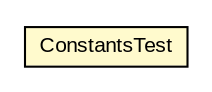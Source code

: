 #!/usr/local/bin/dot
#
# Class diagram 
# Generated by UMLGraph version R5_6-24-gf6e263 (http://www.umlgraph.org/)
#

digraph G {
	edge [fontname="arial",fontsize=10,labelfontname="arial",labelfontsize=10];
	node [fontname="arial",fontsize=10,shape=plaintext];
	nodesep=0.25;
	ranksep=0.5;
	// org.miloss.fgsms.common.ConstantsTest
	c1171 [label=<<table title="org.miloss.fgsms.common.ConstantsTest" border="0" cellborder="1" cellspacing="0" cellpadding="2" port="p" bgcolor="lemonChiffon" href="./ConstantsTest.html">
		<tr><td><table border="0" cellspacing="0" cellpadding="1">
<tr><td align="center" balign="center"> ConstantsTest </td></tr>
		</table></td></tr>
		</table>>, URL="./ConstantsTest.html", fontname="arial", fontcolor="black", fontsize=10.0];
}

